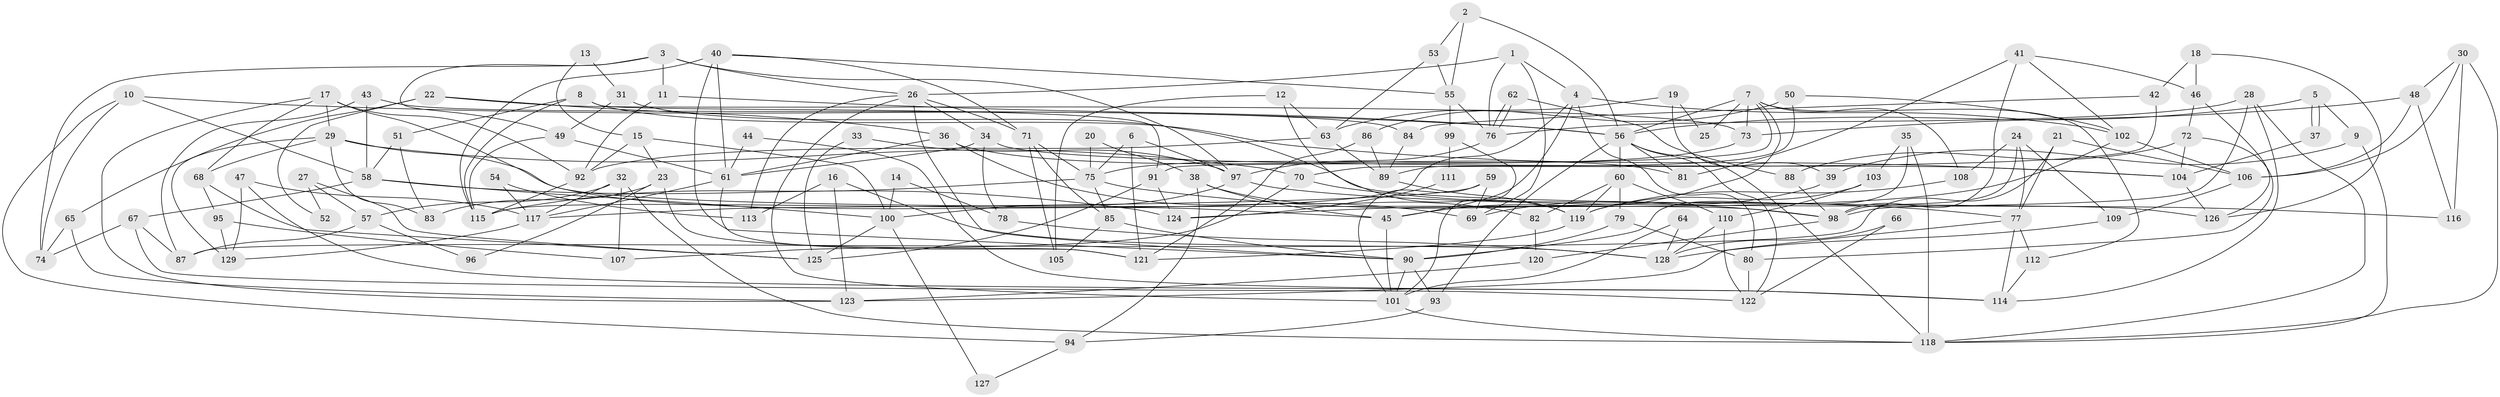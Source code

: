 // Generated by graph-tools (version 1.1) at 2025/49/03/09/25 04:49:49]
// undirected, 129 vertices, 258 edges
graph export_dot {
graph [start="1"]
  node [color=gray90,style=filled];
  1;
  2;
  3;
  4;
  5;
  6;
  7;
  8;
  9;
  10;
  11;
  12;
  13;
  14;
  15;
  16;
  17;
  18;
  19;
  20;
  21;
  22;
  23;
  24;
  25;
  26;
  27;
  28;
  29;
  30;
  31;
  32;
  33;
  34;
  35;
  36;
  37;
  38;
  39;
  40;
  41;
  42;
  43;
  44;
  45;
  46;
  47;
  48;
  49;
  50;
  51;
  52;
  53;
  54;
  55;
  56;
  57;
  58;
  59;
  60;
  61;
  62;
  63;
  64;
  65;
  66;
  67;
  68;
  69;
  70;
  71;
  72;
  73;
  74;
  75;
  76;
  77;
  78;
  79;
  80;
  81;
  82;
  83;
  84;
  85;
  86;
  87;
  88;
  89;
  90;
  91;
  92;
  93;
  94;
  95;
  96;
  97;
  98;
  99;
  100;
  101;
  102;
  103;
  104;
  105;
  106;
  107;
  108;
  109;
  110;
  111;
  112;
  113;
  114;
  115;
  116;
  117;
  118;
  119;
  120;
  121;
  122;
  123;
  124;
  125;
  126;
  127;
  128;
  129;
  1 -- 76;
  1 -- 26;
  1 -- 4;
  1 -- 69;
  2 -- 53;
  2 -- 56;
  2 -- 55;
  3 -- 11;
  3 -- 26;
  3 -- 49;
  3 -- 74;
  3 -- 97;
  4 -- 45;
  4 -- 80;
  4 -- 102;
  4 -- 115;
  5 -- 37;
  5 -- 37;
  5 -- 56;
  5 -- 9;
  6 -- 75;
  6 -- 97;
  6 -- 121;
  7 -- 45;
  7 -- 112;
  7 -- 25;
  7 -- 56;
  7 -- 73;
  7 -- 91;
  7 -- 108;
  8 -- 115;
  8 -- 91;
  8 -- 51;
  8 -- 104;
  9 -- 118;
  9 -- 39;
  10 -- 56;
  10 -- 74;
  10 -- 58;
  10 -- 94;
  11 -- 56;
  11 -- 92;
  12 -- 63;
  12 -- 119;
  12 -- 105;
  13 -- 15;
  13 -- 31;
  14 -- 78;
  14 -- 100;
  15 -- 23;
  15 -- 100;
  15 -- 92;
  16 -- 123;
  16 -- 128;
  16 -- 113;
  17 -- 29;
  17 -- 92;
  17 -- 45;
  17 -- 68;
  17 -- 123;
  18 -- 42;
  18 -- 46;
  18 -- 126;
  19 -- 86;
  19 -- 39;
  19 -- 25;
  20 -- 38;
  20 -- 75;
  21 -- 77;
  21 -- 106;
  21 -- 87;
  22 -- 73;
  22 -- 65;
  22 -- 36;
  22 -- 52;
  23 -- 121;
  23 -- 83;
  23 -- 96;
  24 -- 108;
  24 -- 77;
  24 -- 98;
  24 -- 109;
  26 -- 71;
  26 -- 90;
  26 -- 34;
  26 -- 101;
  26 -- 113;
  27 -- 57;
  27 -- 125;
  27 -- 52;
  28 -- 76;
  28 -- 118;
  28 -- 98;
  28 -- 114;
  29 -- 68;
  29 -- 98;
  29 -- 70;
  29 -- 83;
  29 -- 129;
  30 -- 48;
  30 -- 106;
  30 -- 116;
  30 -- 118;
  31 -- 49;
  31 -- 126;
  32 -- 117;
  32 -- 118;
  32 -- 57;
  32 -- 107;
  33 -- 125;
  33 -- 97;
  34 -- 104;
  34 -- 61;
  34 -- 78;
  35 -- 90;
  35 -- 118;
  35 -- 103;
  36 -- 61;
  36 -- 69;
  36 -- 81;
  37 -- 104;
  38 -- 94;
  38 -- 45;
  38 -- 82;
  39 -- 69;
  40 -- 71;
  40 -- 115;
  40 -- 55;
  40 -- 61;
  40 -- 90;
  41 -- 98;
  41 -- 81;
  41 -- 46;
  41 -- 102;
  42 -- 70;
  42 -- 84;
  43 -- 87;
  43 -- 58;
  43 -- 84;
  44 -- 114;
  44 -- 61;
  45 -- 101;
  46 -- 126;
  46 -- 72;
  47 -- 114;
  47 -- 129;
  47 -- 117;
  48 -- 116;
  48 -- 73;
  48 -- 106;
  49 -- 61;
  49 -- 115;
  50 -- 63;
  50 -- 102;
  50 -- 89;
  51 -- 58;
  51 -- 83;
  53 -- 55;
  53 -- 63;
  54 -- 117;
  54 -- 113;
  55 -- 76;
  55 -- 99;
  56 -- 118;
  56 -- 60;
  56 -- 81;
  56 -- 93;
  56 -- 122;
  57 -- 87;
  57 -- 96;
  58 -- 100;
  58 -- 67;
  58 -- 124;
  59 -- 69;
  59 -- 117;
  59 -- 101;
  60 -- 110;
  60 -- 79;
  60 -- 82;
  60 -- 119;
  61 -- 117;
  61 -- 121;
  62 -- 76;
  62 -- 76;
  62 -- 88;
  63 -- 89;
  63 -- 92;
  64 -- 101;
  64 -- 128;
  65 -- 123;
  65 -- 74;
  66 -- 122;
  66 -- 128;
  67 -- 122;
  67 -- 74;
  67 -- 87;
  68 -- 95;
  68 -- 125;
  70 -- 98;
  70 -- 107;
  71 -- 85;
  71 -- 105;
  71 -- 75;
  72 -- 80;
  72 -- 88;
  72 -- 104;
  73 -- 75;
  75 -- 115;
  75 -- 77;
  75 -- 85;
  76 -- 97;
  77 -- 123;
  77 -- 112;
  77 -- 114;
  78 -- 128;
  79 -- 90;
  79 -- 80;
  80 -- 122;
  82 -- 120;
  84 -- 89;
  85 -- 90;
  85 -- 105;
  86 -- 121;
  86 -- 89;
  88 -- 98;
  89 -- 119;
  90 -- 101;
  90 -- 93;
  91 -- 124;
  91 -- 125;
  92 -- 115;
  93 -- 94;
  94 -- 127;
  95 -- 129;
  95 -- 107;
  97 -- 100;
  97 -- 116;
  98 -- 120;
  99 -- 101;
  99 -- 111;
  100 -- 125;
  100 -- 127;
  101 -- 118;
  102 -- 106;
  102 -- 124;
  103 -- 119;
  103 -- 110;
  104 -- 126;
  106 -- 109;
  108 -- 119;
  109 -- 128;
  110 -- 122;
  110 -- 128;
  111 -- 124;
  112 -- 114;
  117 -- 129;
  119 -- 121;
  120 -- 123;
}
